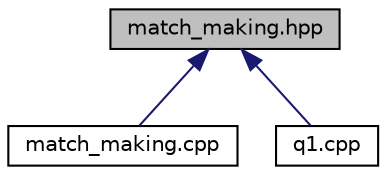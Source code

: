 digraph "match_making.hpp"
{
  edge [fontname="Helvetica",fontsize="10",labelfontname="Helvetica",labelfontsize="10"];
  node [fontname="Helvetica",fontsize="10",shape=record];
  Node1 [label="match_making.hpp",height=0.2,width=0.4,color="black", fillcolor="grey75", style="filled", fontcolor="black"];
  Node1 -> Node2 [dir="back",color="midnightblue",fontsize="10",style="solid",fontname="Helvetica"];
  Node2 [label="match_making.cpp",height=0.2,width=0.4,color="black", fillcolor="white", style="filled",URL="$match__making_8cpp.html"];
  Node1 -> Node3 [dir="back",color="midnightblue",fontsize="10",style="solid",fontname="Helvetica"];
  Node3 [label="q1.cpp",height=0.2,width=0.4,color="black", fillcolor="white", style="filled",URL="$q1_8cpp.html"];
}
